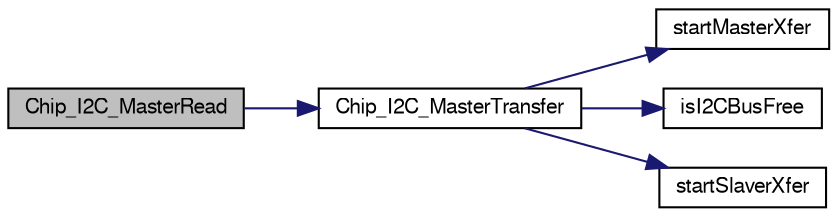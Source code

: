 digraph "Chip_I2C_MasterRead"
{
  edge [fontname="FreeSans",fontsize="10",labelfontname="FreeSans",labelfontsize="10"];
  node [fontname="FreeSans",fontsize="10",shape=record];
  rankdir="LR";
  Node1 [label="Chip_I2C_MasterRead",height=0.2,width=0.4,color="black", fillcolor="grey75", style="filled", fontcolor="black"];
  Node1 -> Node2 [color="midnightblue",fontsize="10",style="solid"];
  Node2 [label="Chip_I2C_MasterTransfer",height=0.2,width=0.4,color="black", fillcolor="white", style="filled",URL="$group__I2C__17XX__40XX.html#ga5f89391d66048894f4365d3b2b7df267",tooltip="Transmit and Receive data in master mode. "];
  Node2 -> Node3 [color="midnightblue",fontsize="10",style="solid"];
  Node3 [label="startMasterXfer",height=0.2,width=0.4,color="black", fillcolor="white", style="filled",URL="$i2c__17xx__40xx_8c.html#a98ebe9d56104a1959ca9ec5874b93029"];
  Node2 -> Node4 [color="midnightblue",fontsize="10",style="solid"];
  Node4 [label="isI2CBusFree",height=0.2,width=0.4,color="black", fillcolor="white", style="filled",URL="$i2c__17xx__40xx_8c.html#adf0dffdb74771c1f98a5e959e6dca498"];
  Node2 -> Node5 [color="midnightblue",fontsize="10",style="solid"];
  Node5 [label="startSlaverXfer",height=0.2,width=0.4,color="black", fillcolor="white", style="filled",URL="$i2c__17xx__40xx_8c.html#a0f8b2c1a7c00b5e622b3a6f273cd5177"];
}
